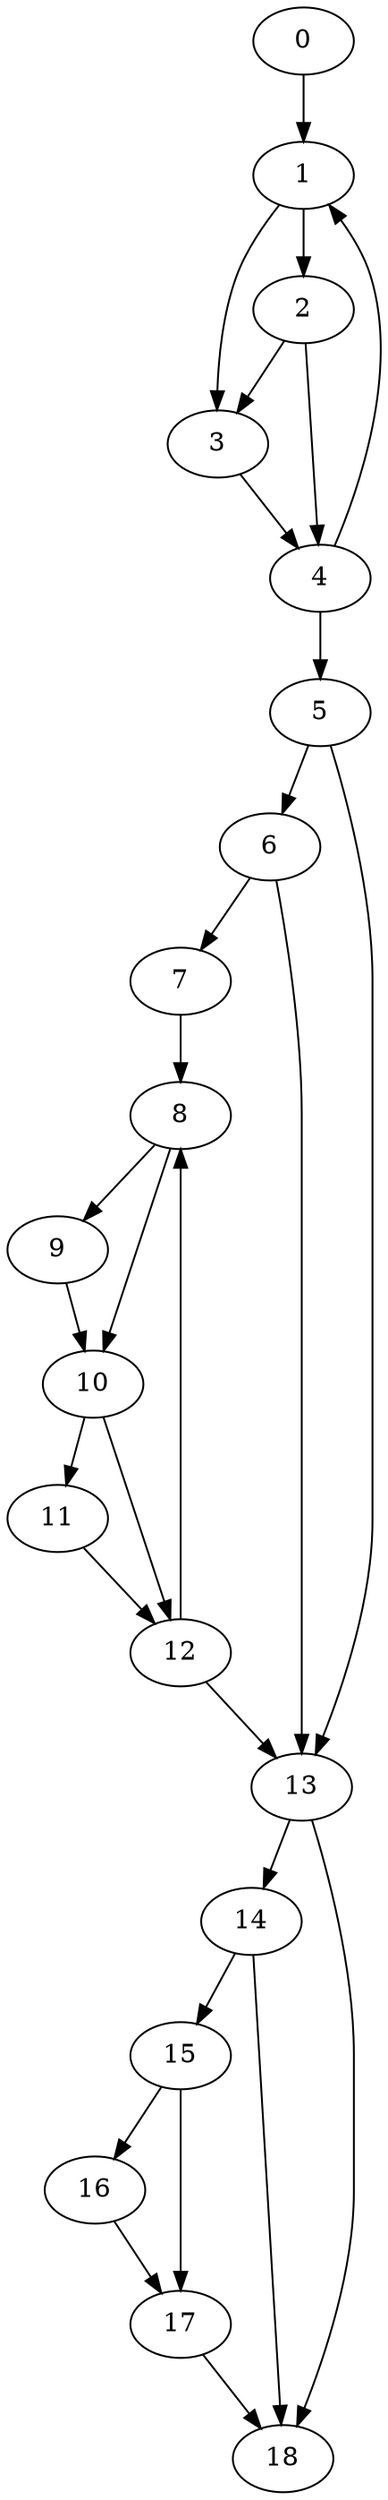 digraph {
	0
	1
	2
	3
	4
	5
	6
	7
	8
	9
	10
	11
	12
	13
	14
	15
	16
	17
	18
	2 -> 4
	3 -> 4
	7 -> 8
	12 -> 8
	10 -> 11
	14 -> 15
	15 -> 17
	16 -> 17
	15 -> 16
	4 -> 1
	0 -> 1
	1 -> 2
	6 -> 7
	13 -> 14
	5 -> 6
	13 -> 18
	14 -> 18
	17 -> 18
	12 -> 13
	5 -> 13
	6 -> 13
	1 -> 3
	2 -> 3
	4 -> 5
	8 -> 9
	8 -> 10
	9 -> 10
	10 -> 12
	11 -> 12
}
